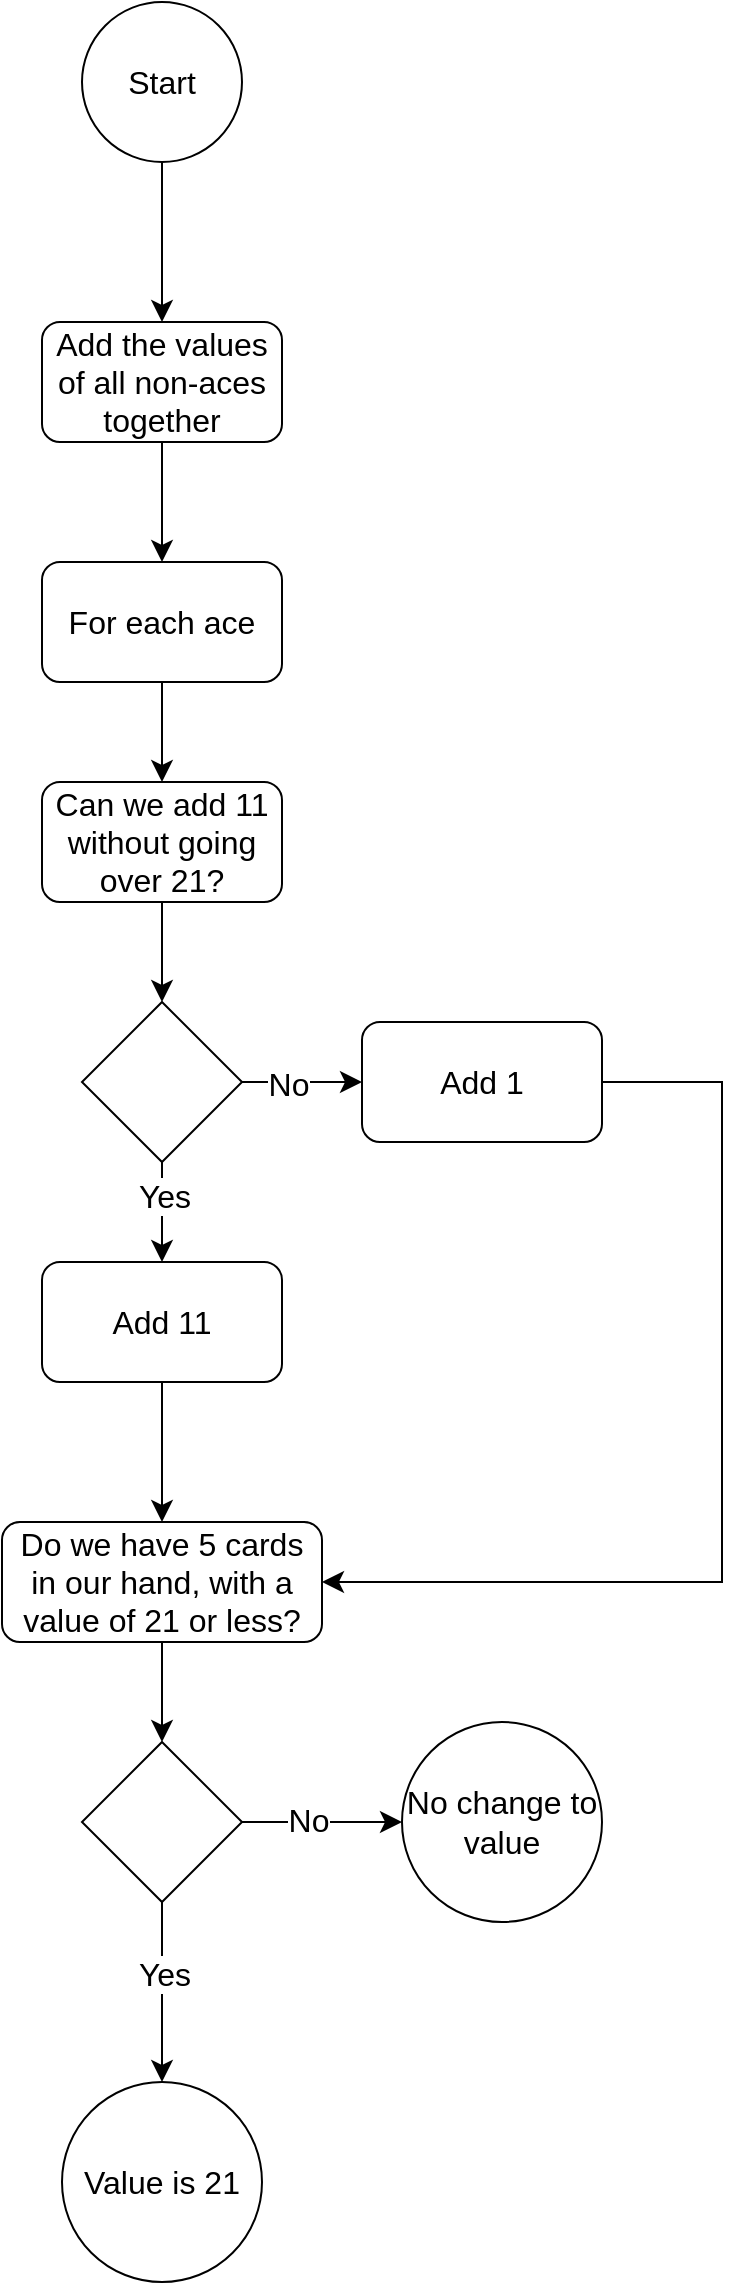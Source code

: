 <mxfile version="20.8.16" type="device"><diagram name="Page-1" id="nBLNwtC2_P7x3nTW1lpm"><mxGraphModel dx="1077" dy="667" grid="1" gridSize="10" guides="1" tooltips="1" connect="1" arrows="1" fold="1" page="0" pageScale="1" pageWidth="850" pageHeight="1100" math="0" shadow="0"><root><mxCell id="0"/><mxCell id="1" parent="0"/><mxCell id="7z3mu3E8S39NWugN_ks6-22" value="" style="edgeStyle=none;curved=1;rounded=0;orthogonalLoop=1;jettySize=auto;html=1;fontSize=12;startSize=8;endSize=8;" edge="1" parent="1" source="7z3mu3E8S39NWugN_ks6-16" target="7z3mu3E8S39NWugN_ks6-21"><mxGeometry relative="1" as="geometry"/></mxCell><mxCell id="7z3mu3E8S39NWugN_ks6-16" value="Start" style="ellipse;whiteSpace=wrap;html=1;aspect=fixed;fontSize=16;" vertex="1" parent="1"><mxGeometry x="320" y="360" width="80" height="80" as="geometry"/></mxCell><mxCell id="7z3mu3E8S39NWugN_ks6-24" value="" style="edgeStyle=none;curved=1;rounded=0;orthogonalLoop=1;jettySize=auto;html=1;fontSize=12;startSize=8;endSize=8;" edge="1" parent="1" source="7z3mu3E8S39NWugN_ks6-21" target="7z3mu3E8S39NWugN_ks6-23"><mxGeometry relative="1" as="geometry"/></mxCell><mxCell id="7z3mu3E8S39NWugN_ks6-21" value="Add the values of all non-aces together" style="rounded=1;whiteSpace=wrap;html=1;fontSize=16;direction=east;" vertex="1" parent="1"><mxGeometry x="300" y="520" width="120" height="60" as="geometry"/></mxCell><mxCell id="7z3mu3E8S39NWugN_ks6-30" value="" style="edgeStyle=none;curved=1;rounded=0;orthogonalLoop=1;jettySize=auto;html=1;fontSize=16;startSize=8;endSize=8;" edge="1" parent="1" source="7z3mu3E8S39NWugN_ks6-23" target="7z3mu3E8S39NWugN_ks6-29"><mxGeometry relative="1" as="geometry"/></mxCell><mxCell id="7z3mu3E8S39NWugN_ks6-23" value="For each ace" style="rounded=1;whiteSpace=wrap;html=1;fontSize=16;" vertex="1" parent="1"><mxGeometry x="300" y="640" width="120" height="60" as="geometry"/></mxCell><mxCell id="7z3mu3E8S39NWugN_ks6-32" value="" style="edgeStyle=none;curved=1;rounded=0;orthogonalLoop=1;jettySize=auto;html=1;fontSize=16;startSize=8;endSize=8;" edge="1" parent="1" source="7z3mu3E8S39NWugN_ks6-29" target="7z3mu3E8S39NWugN_ks6-31"><mxGeometry relative="1" as="geometry"/></mxCell><mxCell id="7z3mu3E8S39NWugN_ks6-29" value="Can we add 11 without going over 21?" style="whiteSpace=wrap;html=1;fontSize=16;rounded=1;" vertex="1" parent="1"><mxGeometry x="300" y="750" width="120" height="60" as="geometry"/></mxCell><mxCell id="7z3mu3E8S39NWugN_ks6-34" value="" style="edgeStyle=none;curved=1;rounded=0;orthogonalLoop=1;jettySize=auto;html=1;fontSize=16;startSize=8;endSize=8;" edge="1" parent="1" source="7z3mu3E8S39NWugN_ks6-31" target="7z3mu3E8S39NWugN_ks6-33"><mxGeometry relative="1" as="geometry"/></mxCell><mxCell id="7z3mu3E8S39NWugN_ks6-35" value="Yes" style="edgeLabel;html=1;align=center;verticalAlign=middle;resizable=0;points=[];fontSize=16;" vertex="1" connectable="0" parent="7z3mu3E8S39NWugN_ks6-34"><mxGeometry x="-0.326" y="1" relative="1" as="geometry"><mxPoint as="offset"/></mxGeometry></mxCell><mxCell id="7z3mu3E8S39NWugN_ks6-37" value="" style="edgeStyle=none;curved=1;rounded=0;orthogonalLoop=1;jettySize=auto;html=1;fontSize=16;startSize=8;endSize=8;" edge="1" parent="1" source="7z3mu3E8S39NWugN_ks6-31" target="7z3mu3E8S39NWugN_ks6-36"><mxGeometry relative="1" as="geometry"/></mxCell><mxCell id="7z3mu3E8S39NWugN_ks6-38" value="No" style="edgeLabel;html=1;align=center;verticalAlign=middle;resizable=0;points=[];fontSize=16;" vertex="1" connectable="0" parent="7z3mu3E8S39NWugN_ks6-37"><mxGeometry x="-0.242" y="-1" relative="1" as="geometry"><mxPoint as="offset"/></mxGeometry></mxCell><mxCell id="7z3mu3E8S39NWugN_ks6-31" value="" style="rhombus;whiteSpace=wrap;html=1;fontSize=16;" vertex="1" parent="1"><mxGeometry x="320" y="860" width="80" height="80" as="geometry"/></mxCell><mxCell id="7z3mu3E8S39NWugN_ks6-49" value="" style="edgeStyle=none;rounded=0;orthogonalLoop=1;jettySize=auto;html=1;fontSize=16;startSize=8;endSize=8;" edge="1" parent="1" source="7z3mu3E8S39NWugN_ks6-33" target="7z3mu3E8S39NWugN_ks6-39"><mxGeometry relative="1" as="geometry"/></mxCell><mxCell id="7z3mu3E8S39NWugN_ks6-33" value="Add 11" style="rounded=1;whiteSpace=wrap;html=1;fontSize=16;" vertex="1" parent="1"><mxGeometry x="300" y="990" width="120" height="60" as="geometry"/></mxCell><mxCell id="7z3mu3E8S39NWugN_ks6-47" style="edgeStyle=none;rounded=0;orthogonalLoop=1;jettySize=auto;html=1;exitX=1;exitY=0.5;exitDx=0;exitDy=0;entryX=1;entryY=0.5;entryDx=0;entryDy=0;fontSize=16;startSize=8;endSize=8;" edge="1" parent="1" source="7z3mu3E8S39NWugN_ks6-36" target="7z3mu3E8S39NWugN_ks6-39"><mxGeometry relative="1" as="geometry"><Array as="points"><mxPoint x="640" y="900"/><mxPoint x="640" y="1150"/></Array></mxGeometry></mxCell><mxCell id="7z3mu3E8S39NWugN_ks6-36" value="Add 1" style="rounded=1;whiteSpace=wrap;html=1;fontSize=16;" vertex="1" parent="1"><mxGeometry x="460" y="870" width="120" height="60" as="geometry"/></mxCell><mxCell id="7z3mu3E8S39NWugN_ks6-51" value="" style="edgeStyle=none;rounded=0;orthogonalLoop=1;jettySize=auto;html=1;fontSize=16;startSize=8;endSize=8;" edge="1" parent="1" source="7z3mu3E8S39NWugN_ks6-39" target="7z3mu3E8S39NWugN_ks6-50"><mxGeometry relative="1" as="geometry"/></mxCell><mxCell id="7z3mu3E8S39NWugN_ks6-39" value="Do we have 5 cards in our hand, with a value of 21 or less?" style="rounded=1;whiteSpace=wrap;html=1;fontSize=16;" vertex="1" parent="1"><mxGeometry x="280" y="1120" width="160" height="60" as="geometry"/></mxCell><mxCell id="7z3mu3E8S39NWugN_ks6-59" value="" style="edgeStyle=none;rounded=0;orthogonalLoop=1;jettySize=auto;html=1;fontSize=16;startSize=8;endSize=8;" edge="1" parent="1" source="7z3mu3E8S39NWugN_ks6-50" target="7z3mu3E8S39NWugN_ks6-58"><mxGeometry relative="1" as="geometry"/></mxCell><mxCell id="7z3mu3E8S39NWugN_ks6-60" value="Yes" style="edgeLabel;html=1;align=center;verticalAlign=middle;resizable=0;points=[];fontSize=16;" vertex="1" connectable="0" parent="7z3mu3E8S39NWugN_ks6-59"><mxGeometry x="-0.198" y="1" relative="1" as="geometry"><mxPoint as="offset"/></mxGeometry></mxCell><mxCell id="7z3mu3E8S39NWugN_ks6-62" value="" style="edgeStyle=none;rounded=0;orthogonalLoop=1;jettySize=auto;html=1;fontSize=16;startSize=8;endSize=8;" edge="1" parent="1" source="7z3mu3E8S39NWugN_ks6-50" target="7z3mu3E8S39NWugN_ks6-61"><mxGeometry relative="1" as="geometry"/></mxCell><mxCell id="7z3mu3E8S39NWugN_ks6-63" value="No" style="edgeLabel;html=1;align=center;verticalAlign=middle;resizable=0;points=[];fontSize=16;" vertex="1" connectable="0" parent="7z3mu3E8S39NWugN_ks6-62"><mxGeometry x="-0.18" y="1" relative="1" as="geometry"><mxPoint as="offset"/></mxGeometry></mxCell><mxCell id="7z3mu3E8S39NWugN_ks6-50" value="" style="rhombus;whiteSpace=wrap;html=1;fontSize=16;" vertex="1" parent="1"><mxGeometry x="320" y="1230" width="80" height="80" as="geometry"/></mxCell><mxCell id="7z3mu3E8S39NWugN_ks6-58" value="Value is 21" style="ellipse;whiteSpace=wrap;html=1;aspect=fixed;fontSize=16;" vertex="1" parent="1"><mxGeometry x="310" y="1400" width="100" height="100" as="geometry"/></mxCell><mxCell id="7z3mu3E8S39NWugN_ks6-61" value="No change to value" style="ellipse;whiteSpace=wrap;html=1;aspect=fixed;fontSize=16;" vertex="1" parent="1"><mxGeometry x="480" y="1220" width="100" height="100" as="geometry"/></mxCell></root></mxGraphModel></diagram></mxfile>